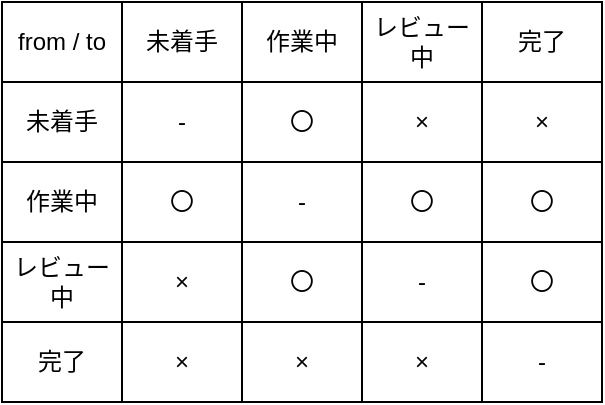 <mxfile version="21.3.8" type="github" pages="2">
  <diagram name="状態遷移図" id="ZUQEX0kWT-WYQJzkraKB">
    <mxGraphModel dx="1434" dy="788" grid="1" gridSize="10" guides="1" tooltips="1" connect="1" arrows="1" fold="1" page="1" pageScale="1" pageWidth="827" pageHeight="1169" math="0" shadow="0">
      <root>
        <mxCell id="0" />
        <mxCell id="1" parent="0" />
        <mxCell id="lKAzDZCxByfOrN-u25vt-1" value="" style="shape=table;startSize=0;container=1;collapsible=0;childLayout=tableLayout;" parent="1" vertex="1">
          <mxGeometry x="260" y="310" width="300" height="200" as="geometry" />
        </mxCell>
        <mxCell id="lKAzDZCxByfOrN-u25vt-2" value="" style="shape=tableRow;horizontal=0;startSize=0;swimlaneHead=0;swimlaneBody=0;strokeColor=inherit;top=0;left=0;bottom=0;right=0;collapsible=0;dropTarget=0;fillColor=none;points=[[0,0.5],[1,0.5]];portConstraint=eastwest;" parent="lKAzDZCxByfOrN-u25vt-1" vertex="1">
          <mxGeometry width="300" height="40" as="geometry" />
        </mxCell>
        <mxCell id="lKAzDZCxByfOrN-u25vt-3" value="from / to" style="shape=partialRectangle;html=1;whiteSpace=wrap;connectable=0;strokeColor=inherit;overflow=hidden;fillColor=none;top=0;left=0;bottom=0;right=0;pointerEvents=1;" parent="lKAzDZCxByfOrN-u25vt-2" vertex="1">
          <mxGeometry width="60" height="40" as="geometry">
            <mxRectangle width="60" height="40" as="alternateBounds" />
          </mxGeometry>
        </mxCell>
        <mxCell id="lKAzDZCxByfOrN-u25vt-4" value="未着手" style="shape=partialRectangle;html=1;whiteSpace=wrap;connectable=0;strokeColor=inherit;overflow=hidden;fillColor=none;top=0;left=0;bottom=0;right=0;pointerEvents=1;" parent="lKAzDZCxByfOrN-u25vt-2" vertex="1">
          <mxGeometry x="60" width="60" height="40" as="geometry">
            <mxRectangle width="60" height="40" as="alternateBounds" />
          </mxGeometry>
        </mxCell>
        <mxCell id="lKAzDZCxByfOrN-u25vt-5" value="作業中" style="shape=partialRectangle;html=1;whiteSpace=wrap;connectable=0;strokeColor=inherit;overflow=hidden;fillColor=none;top=0;left=0;bottom=0;right=0;pointerEvents=1;" parent="lKAzDZCxByfOrN-u25vt-2" vertex="1">
          <mxGeometry x="120" width="60" height="40" as="geometry">
            <mxRectangle width="60" height="40" as="alternateBounds" />
          </mxGeometry>
        </mxCell>
        <mxCell id="lKAzDZCxByfOrN-u25vt-6" value="レビュー中" style="shape=partialRectangle;html=1;whiteSpace=wrap;connectable=0;strokeColor=inherit;overflow=hidden;fillColor=none;top=0;left=0;bottom=0;right=0;pointerEvents=1;" parent="lKAzDZCxByfOrN-u25vt-2" vertex="1">
          <mxGeometry x="180" width="60" height="40" as="geometry">
            <mxRectangle width="60" height="40" as="alternateBounds" />
          </mxGeometry>
        </mxCell>
        <mxCell id="lKAzDZCxByfOrN-u25vt-7" value="完了" style="shape=partialRectangle;html=1;whiteSpace=wrap;connectable=0;strokeColor=inherit;overflow=hidden;fillColor=none;top=0;left=0;bottom=0;right=0;pointerEvents=1;" parent="lKAzDZCxByfOrN-u25vt-2" vertex="1">
          <mxGeometry x="240" width="60" height="40" as="geometry">
            <mxRectangle width="60" height="40" as="alternateBounds" />
          </mxGeometry>
        </mxCell>
        <mxCell id="lKAzDZCxByfOrN-u25vt-8" value="" style="shape=tableRow;horizontal=0;startSize=0;swimlaneHead=0;swimlaneBody=0;strokeColor=inherit;top=0;left=0;bottom=0;right=0;collapsible=0;dropTarget=0;fillColor=none;points=[[0,0.5],[1,0.5]];portConstraint=eastwest;" parent="lKAzDZCxByfOrN-u25vt-1" vertex="1">
          <mxGeometry y="40" width="300" height="40" as="geometry" />
        </mxCell>
        <mxCell id="lKAzDZCxByfOrN-u25vt-9" value="未着手" style="shape=partialRectangle;html=1;whiteSpace=wrap;connectable=0;strokeColor=inherit;overflow=hidden;fillColor=none;top=0;left=0;bottom=0;right=0;pointerEvents=1;" parent="lKAzDZCxByfOrN-u25vt-8" vertex="1">
          <mxGeometry width="60" height="40" as="geometry">
            <mxRectangle width="60" height="40" as="alternateBounds" />
          </mxGeometry>
        </mxCell>
        <mxCell id="lKAzDZCxByfOrN-u25vt-10" value="-" style="shape=partialRectangle;html=1;whiteSpace=wrap;connectable=0;strokeColor=inherit;overflow=hidden;fillColor=none;top=0;left=0;bottom=0;right=0;pointerEvents=1;" parent="lKAzDZCxByfOrN-u25vt-8" vertex="1">
          <mxGeometry x="60" width="60" height="40" as="geometry">
            <mxRectangle width="60" height="40" as="alternateBounds" />
          </mxGeometry>
        </mxCell>
        <mxCell id="lKAzDZCxByfOrN-u25vt-11" value="〇" style="shape=partialRectangle;html=1;whiteSpace=wrap;connectable=0;strokeColor=inherit;overflow=hidden;fillColor=none;top=0;left=0;bottom=0;right=0;pointerEvents=1;" parent="lKAzDZCxByfOrN-u25vt-8" vertex="1">
          <mxGeometry x="120" width="60" height="40" as="geometry">
            <mxRectangle width="60" height="40" as="alternateBounds" />
          </mxGeometry>
        </mxCell>
        <mxCell id="lKAzDZCxByfOrN-u25vt-12" value="×" style="shape=partialRectangle;html=1;whiteSpace=wrap;connectable=0;strokeColor=inherit;overflow=hidden;fillColor=none;top=0;left=0;bottom=0;right=0;pointerEvents=1;" parent="lKAzDZCxByfOrN-u25vt-8" vertex="1">
          <mxGeometry x="180" width="60" height="40" as="geometry">
            <mxRectangle width="60" height="40" as="alternateBounds" />
          </mxGeometry>
        </mxCell>
        <mxCell id="lKAzDZCxByfOrN-u25vt-13" value="×" style="shape=partialRectangle;html=1;whiteSpace=wrap;connectable=0;strokeColor=inherit;overflow=hidden;fillColor=none;top=0;left=0;bottom=0;right=0;pointerEvents=1;" parent="lKAzDZCxByfOrN-u25vt-8" vertex="1">
          <mxGeometry x="240" width="60" height="40" as="geometry">
            <mxRectangle width="60" height="40" as="alternateBounds" />
          </mxGeometry>
        </mxCell>
        <mxCell id="lKAzDZCxByfOrN-u25vt-14" value="" style="shape=tableRow;horizontal=0;startSize=0;swimlaneHead=0;swimlaneBody=0;strokeColor=inherit;top=0;left=0;bottom=0;right=0;collapsible=0;dropTarget=0;fillColor=none;points=[[0,0.5],[1,0.5]];portConstraint=eastwest;" parent="lKAzDZCxByfOrN-u25vt-1" vertex="1">
          <mxGeometry y="80" width="300" height="40" as="geometry" />
        </mxCell>
        <mxCell id="lKAzDZCxByfOrN-u25vt-15" value="作業中" style="shape=partialRectangle;html=1;whiteSpace=wrap;connectable=0;strokeColor=inherit;overflow=hidden;fillColor=none;top=0;left=0;bottom=0;right=0;pointerEvents=1;" parent="lKAzDZCxByfOrN-u25vt-14" vertex="1">
          <mxGeometry width="60" height="40" as="geometry">
            <mxRectangle width="60" height="40" as="alternateBounds" />
          </mxGeometry>
        </mxCell>
        <mxCell id="lKAzDZCxByfOrN-u25vt-16" value="〇" style="shape=partialRectangle;html=1;whiteSpace=wrap;connectable=0;strokeColor=inherit;overflow=hidden;fillColor=none;top=0;left=0;bottom=0;right=0;pointerEvents=1;" parent="lKAzDZCxByfOrN-u25vt-14" vertex="1">
          <mxGeometry x="60" width="60" height="40" as="geometry">
            <mxRectangle width="60" height="40" as="alternateBounds" />
          </mxGeometry>
        </mxCell>
        <mxCell id="lKAzDZCxByfOrN-u25vt-17" value="-" style="shape=partialRectangle;html=1;whiteSpace=wrap;connectable=0;strokeColor=inherit;overflow=hidden;fillColor=none;top=0;left=0;bottom=0;right=0;pointerEvents=1;" parent="lKAzDZCxByfOrN-u25vt-14" vertex="1">
          <mxGeometry x="120" width="60" height="40" as="geometry">
            <mxRectangle width="60" height="40" as="alternateBounds" />
          </mxGeometry>
        </mxCell>
        <mxCell id="lKAzDZCxByfOrN-u25vt-18" value="〇" style="shape=partialRectangle;html=1;whiteSpace=wrap;connectable=0;strokeColor=inherit;overflow=hidden;fillColor=none;top=0;left=0;bottom=0;right=0;pointerEvents=1;" parent="lKAzDZCxByfOrN-u25vt-14" vertex="1">
          <mxGeometry x="180" width="60" height="40" as="geometry">
            <mxRectangle width="60" height="40" as="alternateBounds" />
          </mxGeometry>
        </mxCell>
        <mxCell id="lKAzDZCxByfOrN-u25vt-19" value="〇" style="shape=partialRectangle;html=1;whiteSpace=wrap;connectable=0;strokeColor=inherit;overflow=hidden;fillColor=none;top=0;left=0;bottom=0;right=0;pointerEvents=1;" parent="lKAzDZCxByfOrN-u25vt-14" vertex="1">
          <mxGeometry x="240" width="60" height="40" as="geometry">
            <mxRectangle width="60" height="40" as="alternateBounds" />
          </mxGeometry>
        </mxCell>
        <mxCell id="lKAzDZCxByfOrN-u25vt-20" value="" style="shape=tableRow;horizontal=0;startSize=0;swimlaneHead=0;swimlaneBody=0;strokeColor=inherit;top=0;left=0;bottom=0;right=0;collapsible=0;dropTarget=0;fillColor=none;points=[[0,0.5],[1,0.5]];portConstraint=eastwest;" parent="lKAzDZCxByfOrN-u25vt-1" vertex="1">
          <mxGeometry y="120" width="300" height="40" as="geometry" />
        </mxCell>
        <mxCell id="lKAzDZCxByfOrN-u25vt-21" value="レビュー中" style="shape=partialRectangle;html=1;whiteSpace=wrap;connectable=0;strokeColor=inherit;overflow=hidden;fillColor=none;top=0;left=0;bottom=0;right=0;pointerEvents=1;" parent="lKAzDZCxByfOrN-u25vt-20" vertex="1">
          <mxGeometry width="60" height="40" as="geometry">
            <mxRectangle width="60" height="40" as="alternateBounds" />
          </mxGeometry>
        </mxCell>
        <mxCell id="lKAzDZCxByfOrN-u25vt-22" value="×" style="shape=partialRectangle;html=1;whiteSpace=wrap;connectable=0;strokeColor=inherit;overflow=hidden;fillColor=none;top=0;left=0;bottom=0;right=0;pointerEvents=1;" parent="lKAzDZCxByfOrN-u25vt-20" vertex="1">
          <mxGeometry x="60" width="60" height="40" as="geometry">
            <mxRectangle width="60" height="40" as="alternateBounds" />
          </mxGeometry>
        </mxCell>
        <mxCell id="lKAzDZCxByfOrN-u25vt-23" value="〇" style="shape=partialRectangle;html=1;whiteSpace=wrap;connectable=0;strokeColor=inherit;overflow=hidden;fillColor=none;top=0;left=0;bottom=0;right=0;pointerEvents=1;" parent="lKAzDZCxByfOrN-u25vt-20" vertex="1">
          <mxGeometry x="120" width="60" height="40" as="geometry">
            <mxRectangle width="60" height="40" as="alternateBounds" />
          </mxGeometry>
        </mxCell>
        <mxCell id="lKAzDZCxByfOrN-u25vt-24" value="-" style="shape=partialRectangle;html=1;whiteSpace=wrap;connectable=0;strokeColor=inherit;overflow=hidden;fillColor=none;top=0;left=0;bottom=0;right=0;pointerEvents=1;" parent="lKAzDZCxByfOrN-u25vt-20" vertex="1">
          <mxGeometry x="180" width="60" height="40" as="geometry">
            <mxRectangle width="60" height="40" as="alternateBounds" />
          </mxGeometry>
        </mxCell>
        <mxCell id="lKAzDZCxByfOrN-u25vt-25" value="〇" style="shape=partialRectangle;html=1;whiteSpace=wrap;connectable=0;strokeColor=inherit;overflow=hidden;fillColor=none;top=0;left=0;bottom=0;right=0;pointerEvents=1;" parent="lKAzDZCxByfOrN-u25vt-20" vertex="1">
          <mxGeometry x="240" width="60" height="40" as="geometry">
            <mxRectangle width="60" height="40" as="alternateBounds" />
          </mxGeometry>
        </mxCell>
        <mxCell id="lKAzDZCxByfOrN-u25vt-26" value="" style="shape=tableRow;horizontal=0;startSize=0;swimlaneHead=0;swimlaneBody=0;strokeColor=inherit;top=0;left=0;bottom=0;right=0;collapsible=0;dropTarget=0;fillColor=none;points=[[0,0.5],[1,0.5]];portConstraint=eastwest;" parent="lKAzDZCxByfOrN-u25vt-1" vertex="1">
          <mxGeometry y="160" width="300" height="40" as="geometry" />
        </mxCell>
        <mxCell id="lKAzDZCxByfOrN-u25vt-27" value="完了" style="shape=partialRectangle;html=1;whiteSpace=wrap;connectable=0;strokeColor=inherit;overflow=hidden;fillColor=none;top=0;left=0;bottom=0;right=0;pointerEvents=1;" parent="lKAzDZCxByfOrN-u25vt-26" vertex="1">
          <mxGeometry width="60" height="40" as="geometry">
            <mxRectangle width="60" height="40" as="alternateBounds" />
          </mxGeometry>
        </mxCell>
        <mxCell id="lKAzDZCxByfOrN-u25vt-28" value="×" style="shape=partialRectangle;html=1;whiteSpace=wrap;connectable=0;strokeColor=inherit;overflow=hidden;fillColor=none;top=0;left=0;bottom=0;right=0;pointerEvents=1;" parent="lKAzDZCxByfOrN-u25vt-26" vertex="1">
          <mxGeometry x="60" width="60" height="40" as="geometry">
            <mxRectangle width="60" height="40" as="alternateBounds" />
          </mxGeometry>
        </mxCell>
        <mxCell id="lKAzDZCxByfOrN-u25vt-29" value="×" style="shape=partialRectangle;html=1;whiteSpace=wrap;connectable=0;strokeColor=inherit;overflow=hidden;fillColor=none;top=0;left=0;bottom=0;right=0;pointerEvents=1;" parent="lKAzDZCxByfOrN-u25vt-26" vertex="1">
          <mxGeometry x="120" width="60" height="40" as="geometry">
            <mxRectangle width="60" height="40" as="alternateBounds" />
          </mxGeometry>
        </mxCell>
        <mxCell id="lKAzDZCxByfOrN-u25vt-30" value="×" style="shape=partialRectangle;html=1;whiteSpace=wrap;connectable=0;strokeColor=inherit;overflow=hidden;fillColor=none;top=0;left=0;bottom=0;right=0;pointerEvents=1;" parent="lKAzDZCxByfOrN-u25vt-26" vertex="1">
          <mxGeometry x="180" width="60" height="40" as="geometry">
            <mxRectangle width="60" height="40" as="alternateBounds" />
          </mxGeometry>
        </mxCell>
        <mxCell id="lKAzDZCxByfOrN-u25vt-31" value="-" style="shape=partialRectangle;html=1;whiteSpace=wrap;connectable=0;strokeColor=inherit;overflow=hidden;fillColor=none;top=0;left=0;bottom=0;right=0;pointerEvents=1;" parent="lKAzDZCxByfOrN-u25vt-26" vertex="1">
          <mxGeometry x="240" width="60" height="40" as="geometry">
            <mxRectangle width="60" height="40" as="alternateBounds" />
          </mxGeometry>
        </mxCell>
      </root>
    </mxGraphModel>
  </diagram>
  <diagram id="1sNySAG6Ov_SNn1Su_-6" name="アクティビティ図">
    <mxGraphModel dx="1434" dy="788" grid="1" gridSize="10" guides="1" tooltips="1" connect="1" arrows="1" fold="1" page="1" pageScale="1" pageWidth="827" pageHeight="1169" math="0" shadow="0">
      <root>
        <mxCell id="0" />
        <mxCell id="1" parent="0" />
        <mxCell id="l-wsGwp3f41n8e-7Gfb_-7" value="" style="rounded=0;whiteSpace=wrap;html=1;fillColor=#fff2cc;strokeColor=#d6b656;" vertex="1" parent="1">
          <mxGeometry x="20" y="50" width="170" height="60" as="geometry" />
        </mxCell>
        <mxCell id="l-wsGwp3f41n8e-7Gfb_-8" value="" style="rounded=0;whiteSpace=wrap;html=1;fillColor=#fff2cc;strokeColor=#d6b656;" vertex="1" parent="1">
          <mxGeometry x="190" y="50" width="170" height="60" as="geometry" />
        </mxCell>
        <mxCell id="l-wsGwp3f41n8e-7Gfb_-9" value="" style="rounded=0;whiteSpace=wrap;html=1;fillColor=#fff2cc;strokeColor=#d6b656;" vertex="1" parent="1">
          <mxGeometry x="360" y="50" width="170" height="60" as="geometry" />
        </mxCell>
        <mxCell id="l-wsGwp3f41n8e-7Gfb_-10" value="" style="rounded=0;whiteSpace=wrap;html=1;fillColor=#fff2cc;strokeColor=#d6b656;" vertex="1" parent="1">
          <mxGeometry x="530" y="50" width="170" height="60" as="geometry" />
        </mxCell>
        <mxCell id="l-wsGwp3f41n8e-7Gfb_-1" value="■①プロジェクトを登録、②マイルストーンを登録、③タスクを登録、④タスクを確認" style="text;html=1;strokeColor=none;fillColor=none;align=left;verticalAlign=middle;whiteSpace=wrap;rounded=0;fontSize=16;" vertex="1" parent="1">
          <mxGeometry x="20" y="10" width="630" height="30" as="geometry" />
        </mxCell>
        <mxCell id="l-wsGwp3f41n8e-7Gfb_-2" value="PG" style="text;html=1;strokeColor=none;fillColor=none;align=center;verticalAlign=middle;whiteSpace=wrap;rounded=0;fontSize=17;" vertex="1" parent="1">
          <mxGeometry x="75" y="65" width="60" height="30" as="geometry" />
        </mxCell>
        <mxCell id="l-wsGwp3f41n8e-7Gfb_-3" value="SE" style="text;html=1;strokeColor=none;fillColor=none;align=center;verticalAlign=middle;whiteSpace=wrap;rounded=0;fontSize=17;" vertex="1" parent="1">
          <mxGeometry x="245" y="65" width="60" height="30" as="geometry" />
        </mxCell>
        <mxCell id="l-wsGwp3f41n8e-7Gfb_-4" value="タスク管理&lt;br style=&quot;font-size: 17px;&quot;&gt;システム" style="text;html=1;strokeColor=none;fillColor=none;align=center;verticalAlign=middle;whiteSpace=wrap;rounded=0;fontSize=17;" vertex="1" parent="1">
          <mxGeometry x="365" y="65" width="160" height="30" as="geometry" />
        </mxCell>
        <mxCell id="l-wsGwp3f41n8e-7Gfb_-5" value="ドキュメント管理（Googleドライブ）" style="text;html=1;strokeColor=none;fillColor=none;align=center;verticalAlign=middle;whiteSpace=wrap;rounded=0;fontSize=17;" vertex="1" parent="1">
          <mxGeometry x="535" y="55" width="160" height="50" as="geometry" />
        </mxCell>
        <mxCell id="l-wsGwp3f41n8e-7Gfb_-11" value="" style="rounded=0;whiteSpace=wrap;html=1;fillColor=#FFFFFF;strokeColor=#d6b656;" vertex="1" parent="1">
          <mxGeometry x="20" y="110" width="170" height="730" as="geometry" />
        </mxCell>
        <mxCell id="l-wsGwp3f41n8e-7Gfb_-12" value="" style="rounded=0;whiteSpace=wrap;html=1;fillColor=#FFFFFF;strokeColor=#d6b656;" vertex="1" parent="1">
          <mxGeometry x="190" y="110" width="170" height="730" as="geometry" />
        </mxCell>
        <mxCell id="l-wsGwp3f41n8e-7Gfb_-13" value="" style="rounded=0;whiteSpace=wrap;html=1;fillColor=#FFFFFF;strokeColor=#d6b656;" vertex="1" parent="1">
          <mxGeometry x="360" y="110" width="170" height="730" as="geometry" />
        </mxCell>
        <mxCell id="l-wsGwp3f41n8e-7Gfb_-14" value="" style="rounded=0;whiteSpace=wrap;html=1;fillColor=#FFFFFF;strokeColor=#d6b656;" vertex="1" parent="1">
          <mxGeometry x="530" y="110" width="170" height="730" as="geometry" />
        </mxCell>
        <mxCell id="l-wsGwp3f41n8e-7Gfb_-15" value="" style="ellipse;fillColor=strokeColor;html=1;" vertex="1" parent="1">
          <mxGeometry x="260" y="120" width="30" height="30" as="geometry" />
        </mxCell>
        <mxCell id="l-wsGwp3f41n8e-7Gfb_-16" value="プロジェクト情報&lt;br&gt;を入力" style="rounded=1;whiteSpace=wrap;html=1;fillColor=#dae8fc;strokeColor=#6c8ebf;" vertex="1" parent="1">
          <mxGeometry x="215" y="170" width="120" height="60" as="geometry" />
        </mxCell>
        <mxCell id="l-wsGwp3f41n8e-7Gfb_-17" value="プロジェクトを登録" style="rounded=1;whiteSpace=wrap;html=1;fillColor=#dae8fc;strokeColor=#6c8ebf;" vertex="1" parent="1">
          <mxGeometry x="385" y="170" width="120" height="60" as="geometry" />
        </mxCell>
        <mxCell id="l-wsGwp3f41n8e-7Gfb_-18" value="" style="endArrow=classic;html=1;rounded=0;exitX=0.5;exitY=1;exitDx=0;exitDy=0;entryX=0.5;entryY=0;entryDx=0;entryDy=0;" edge="1" parent="1" source="l-wsGwp3f41n8e-7Gfb_-15" target="l-wsGwp3f41n8e-7Gfb_-16">
          <mxGeometry width="50" height="50" relative="1" as="geometry">
            <mxPoint x="390" y="390" as="sourcePoint" />
            <mxPoint x="440" y="340" as="targetPoint" />
          </mxGeometry>
        </mxCell>
        <mxCell id="l-wsGwp3f41n8e-7Gfb_-19" value="" style="endArrow=classic;html=1;rounded=0;entryX=0;entryY=0.5;entryDx=0;entryDy=0;exitX=1;exitY=0.5;exitDx=0;exitDy=0;" edge="1" parent="1" source="l-wsGwp3f41n8e-7Gfb_-16" target="l-wsGwp3f41n8e-7Gfb_-17">
          <mxGeometry width="50" height="50" relative="1" as="geometry">
            <mxPoint x="330" y="280" as="sourcePoint" />
            <mxPoint x="380" y="230" as="targetPoint" />
          </mxGeometry>
        </mxCell>
        <mxCell id="l-wsGwp3f41n8e-7Gfb_-20" value="マイルストーン&lt;br&gt;を入力&lt;br&gt;⇒一括入力" style="rounded=1;whiteSpace=wrap;html=1;fillColor=#dae8fc;strokeColor=#6c8ebf;" vertex="1" parent="1">
          <mxGeometry x="215" y="260" width="120" height="60" as="geometry" />
        </mxCell>
        <mxCell id="l-wsGwp3f41n8e-7Gfb_-21" value="マイルストーンを&lt;br&gt;一括登録" style="rounded=1;whiteSpace=wrap;html=1;fillColor=#dae8fc;strokeColor=#6c8ebf;" vertex="1" parent="1">
          <mxGeometry x="385" y="260" width="120" height="60" as="geometry" />
        </mxCell>
        <mxCell id="l-wsGwp3f41n8e-7Gfb_-22" value="" style="endArrow=classic;html=1;rounded=0;entryX=0;entryY=0.5;entryDx=0;entryDy=0;exitX=1;exitY=0.5;exitDx=0;exitDy=0;" edge="1" parent="1" source="l-wsGwp3f41n8e-7Gfb_-20" target="l-wsGwp3f41n8e-7Gfb_-21">
          <mxGeometry width="50" height="50" relative="1" as="geometry">
            <mxPoint x="345" y="220" as="sourcePoint" />
            <mxPoint x="395" y="220" as="targetPoint" />
          </mxGeometry>
        </mxCell>
        <mxCell id="l-wsGwp3f41n8e-7Gfb_-24" value="" style="edgeStyle=elbowEdgeStyle;elbow=vertical;endArrow=classic;html=1;curved=0;rounded=0;endSize=8;startSize=8;exitX=0.5;exitY=1;exitDx=0;exitDy=0;entryX=0.5;entryY=0;entryDx=0;entryDy=0;" edge="1" parent="1" source="l-wsGwp3f41n8e-7Gfb_-17" target="l-wsGwp3f41n8e-7Gfb_-20">
          <mxGeometry width="50" height="50" relative="1" as="geometry">
            <mxPoint x="160" y="270" as="sourcePoint" />
            <mxPoint x="210" y="220" as="targetPoint" />
            <Array as="points">
              <mxPoint x="350" y="240" />
              <mxPoint x="370" y="230" />
            </Array>
          </mxGeometry>
        </mxCell>
        <mxCell id="l-wsGwp3f41n8e-7Gfb_-25" value="タスク情報を入力（閲覧URLも入力）" style="rounded=1;whiteSpace=wrap;html=1;fillColor=#dae8fc;strokeColor=#6c8ebf;" vertex="1" parent="1">
          <mxGeometry x="215" y="440" width="120" height="60" as="geometry" />
        </mxCell>
        <mxCell id="l-wsGwp3f41n8e-7Gfb_-26" value="設計書をドライブにアップロード" style="rounded=1;whiteSpace=wrap;html=1;fillColor=#dae8fc;strokeColor=#6c8ebf;" vertex="1" parent="1">
          <mxGeometry x="215" y="350" width="120" height="60" as="geometry" />
        </mxCell>
        <mxCell id="l-wsGwp3f41n8e-7Gfb_-27" value="設計ドキュメントを保存して、閲覧URL発行" style="rounded=1;whiteSpace=wrap;html=1;fillColor=#dae8fc;strokeColor=#6c8ebf;" vertex="1" parent="1">
          <mxGeometry x="555" y="350" width="120" height="60" as="geometry" />
        </mxCell>
        <mxCell id="l-wsGwp3f41n8e-7Gfb_-28" value="" style="endArrow=classic;html=1;rounded=0;entryX=0.5;entryY=0;entryDx=0;entryDy=0;" edge="1" parent="1" target="l-wsGwp3f41n8e-7Gfb_-26">
          <mxGeometry width="50" height="50" relative="1" as="geometry">
            <mxPoint x="275" y="320" as="sourcePoint" />
            <mxPoint x="274.83" y="340" as="targetPoint" />
          </mxGeometry>
        </mxCell>
        <mxCell id="l-wsGwp3f41n8e-7Gfb_-29" value="" style="endArrow=classic;html=1;rounded=0;entryX=0;entryY=0.5;entryDx=0;entryDy=0;exitX=1;exitY=0.5;exitDx=0;exitDy=0;" edge="1" parent="1" source="l-wsGwp3f41n8e-7Gfb_-26" target="l-wsGwp3f41n8e-7Gfb_-27">
          <mxGeometry width="50" height="50" relative="1" as="geometry">
            <mxPoint x="285" y="330" as="sourcePoint" />
            <mxPoint x="285" y="360" as="targetPoint" />
          </mxGeometry>
        </mxCell>
        <mxCell id="l-wsGwp3f41n8e-7Gfb_-30" value="" style="edgeStyle=elbowEdgeStyle;elbow=vertical;endArrow=classic;html=1;curved=0;rounded=0;endSize=8;startSize=8;exitX=0.5;exitY=1;exitDx=0;exitDy=0;" edge="1" parent="1" source="l-wsGwp3f41n8e-7Gfb_-27" target="l-wsGwp3f41n8e-7Gfb_-25">
          <mxGeometry width="50" height="50" relative="1" as="geometry">
            <mxPoint x="520" y="420" as="sourcePoint" />
            <mxPoint x="350" y="450" as="targetPoint" />
            <Array as="points">
              <mxPoint x="445" y="420" />
            </Array>
          </mxGeometry>
        </mxCell>
        <mxCell id="l-wsGwp3f41n8e-7Gfb_-31" value="タスクを登録" style="rounded=1;whiteSpace=wrap;html=1;fillColor=#dae8fc;strokeColor=#6c8ebf;" vertex="1" parent="1">
          <mxGeometry x="385" y="530" width="120" height="60" as="geometry" />
        </mxCell>
        <mxCell id="l-wsGwp3f41n8e-7Gfb_-32" value="マイルストーンとタスクを紐づける" style="rounded=1;whiteSpace=wrap;html=1;fillColor=#dae8fc;strokeColor=#6c8ebf;" vertex="1" parent="1">
          <mxGeometry x="215" y="530" width="120" height="60" as="geometry" />
        </mxCell>
        <mxCell id="l-wsGwp3f41n8e-7Gfb_-33" value="" style="endArrow=classic;html=1;rounded=0;entryX=0.5;entryY=0;entryDx=0;entryDy=0;" edge="1" parent="1" source="l-wsGwp3f41n8e-7Gfb_-25">
          <mxGeometry width="50" height="50" relative="1" as="geometry">
            <mxPoint x="274.76" y="500" as="sourcePoint" />
            <mxPoint x="274.76" y="530" as="targetPoint" />
            <Array as="points">
              <mxPoint x="275" y="530" />
            </Array>
          </mxGeometry>
        </mxCell>
        <mxCell id="l-wsGwp3f41n8e-7Gfb_-34" value="" style="endArrow=classic;html=1;rounded=0;exitX=1;exitY=0.5;exitDx=0;exitDy=0;" edge="1" parent="1" source="l-wsGwp3f41n8e-7Gfb_-32" target="l-wsGwp3f41n8e-7Gfb_-31">
          <mxGeometry width="50" height="50" relative="1" as="geometry">
            <mxPoint x="335" y="559.71" as="sourcePoint" />
            <mxPoint x="385" y="559.71" as="targetPoint" />
          </mxGeometry>
        </mxCell>
        <mxCell id="l-wsGwp3f41n8e-7Gfb_-35" value="タスク割り当ての通知を受け取る" style="rounded=1;whiteSpace=wrap;html=1;fillColor=#dae8fc;strokeColor=#6c8ebf;" vertex="1" parent="1">
          <mxGeometry x="45" y="620" width="120" height="60" as="geometry" />
        </mxCell>
        <mxCell id="l-wsGwp3f41n8e-7Gfb_-36" value="PGにSlack通知する" style="rounded=1;whiteSpace=wrap;html=1;fillColor=#dae8fc;strokeColor=#6c8ebf;" vertex="1" parent="1">
          <mxGeometry x="385" y="620" width="120" height="60" as="geometry" />
        </mxCell>
        <mxCell id="l-wsGwp3f41n8e-7Gfb_-37" value="タスク詳細のリンクをクリック" style="rounded=1;whiteSpace=wrap;html=1;fillColor=#dae8fc;strokeColor=#6c8ebf;" vertex="1" parent="1">
          <mxGeometry x="45" y="700" width="120" height="60" as="geometry" />
        </mxCell>
        <mxCell id="l-wsGwp3f41n8e-7Gfb_-38" value="タスクを表示" style="rounded=1;whiteSpace=wrap;html=1;fillColor=#dae8fc;strokeColor=#6c8ebf;" vertex="1" parent="1">
          <mxGeometry x="385" y="700" width="120" height="60" as="geometry" />
        </mxCell>
        <mxCell id="l-wsGwp3f41n8e-7Gfb_-39" value="" style="endArrow=classic;html=1;rounded=0;exitX=0.5;exitY=1;exitDx=0;exitDy=0;" edge="1" parent="1" source="l-wsGwp3f41n8e-7Gfb_-31" target="l-wsGwp3f41n8e-7Gfb_-36">
          <mxGeometry width="50" height="50" relative="1" as="geometry">
            <mxPoint x="444.8" y="590" as="sourcePoint" />
            <mxPoint x="444.8" y="610" as="targetPoint" />
          </mxGeometry>
        </mxCell>
        <mxCell id="l-wsGwp3f41n8e-7Gfb_-40" value="" style="endArrow=classic;html=1;rounded=0;exitX=0.5;exitY=1;exitDx=0;exitDy=0;entryX=0.5;entryY=0;entryDx=0;entryDy=0;" edge="1" parent="1" source="l-wsGwp3f41n8e-7Gfb_-35" target="l-wsGwp3f41n8e-7Gfb_-37">
          <mxGeometry width="50" height="50" relative="1" as="geometry">
            <mxPoint x="100" y="680" as="sourcePoint" />
            <mxPoint x="100" y="710" as="targetPoint" />
          </mxGeometry>
        </mxCell>
        <mxCell id="l-wsGwp3f41n8e-7Gfb_-41" value="" style="endArrow=classic;html=1;rounded=0;entryX=0;entryY=0.5;entryDx=0;entryDy=0;" edge="1" parent="1" source="l-wsGwp3f41n8e-7Gfb_-37" target="l-wsGwp3f41n8e-7Gfb_-38">
          <mxGeometry width="50" height="50" relative="1" as="geometry">
            <mxPoint x="190" y="729.76" as="sourcePoint" />
            <mxPoint x="240" y="729.76" as="targetPoint" />
          </mxGeometry>
        </mxCell>
        <mxCell id="l-wsGwp3f41n8e-7Gfb_-43" value="" style="endArrow=classic;html=1;rounded=0;entryX=1;entryY=0.5;entryDx=0;entryDy=0;exitX=0;exitY=0.5;exitDx=0;exitDy=0;" edge="1" parent="1" source="l-wsGwp3f41n8e-7Gfb_-36" target="l-wsGwp3f41n8e-7Gfb_-35">
          <mxGeometry width="50" height="50" relative="1" as="geometry">
            <mxPoint x="175" y="740" as="sourcePoint" />
            <mxPoint x="395" y="740" as="targetPoint" />
          </mxGeometry>
        </mxCell>
        <mxCell id="l-wsGwp3f41n8e-7Gfb_-44" value="" style="ellipse;html=1;shape=endState;fillColor=strokeColor;" vertex="1" parent="1">
          <mxGeometry x="430" y="790" width="30" height="30" as="geometry" />
        </mxCell>
        <mxCell id="l-wsGwp3f41n8e-7Gfb_-45" value="" style="endArrow=classic;html=1;rounded=0;entryX=0.5;entryY=0;entryDx=0;entryDy=0;" edge="1" parent="1" target="l-wsGwp3f41n8e-7Gfb_-44">
          <mxGeometry width="50" height="50" relative="1" as="geometry">
            <mxPoint x="445" y="760" as="sourcePoint" />
            <mxPoint x="430" y="870" as="targetPoint" />
          </mxGeometry>
        </mxCell>
        <mxCell id="l-wsGwp3f41n8e-7Gfb_-46" value="" style="rounded=0;whiteSpace=wrap;html=1;fillColor=#fff2cc;strokeColor=#d6b656;" vertex="1" parent="1">
          <mxGeometry x="850" y="50" width="170" height="60" as="geometry" />
        </mxCell>
        <mxCell id="l-wsGwp3f41n8e-7Gfb_-47" value="" style="rounded=0;whiteSpace=wrap;html=1;fillColor=#fff2cc;strokeColor=#d6b656;" vertex="1" parent="1">
          <mxGeometry x="1020" y="50" width="170" height="60" as="geometry" />
        </mxCell>
        <mxCell id="l-wsGwp3f41n8e-7Gfb_-48" value="" style="rounded=0;whiteSpace=wrap;html=1;fillColor=#fff2cc;strokeColor=#d6b656;" vertex="1" parent="1">
          <mxGeometry x="1190" y="50" width="170" height="60" as="geometry" />
        </mxCell>
        <mxCell id="l-wsGwp3f41n8e-7Gfb_-49" value="" style="rounded=0;whiteSpace=wrap;html=1;fillColor=#fff2cc;strokeColor=#d6b656;" vertex="1" parent="1">
          <mxGeometry x="1360" y="50" width="170" height="60" as="geometry" />
        </mxCell>
        <mxCell id="l-wsGwp3f41n8e-7Gfb_-50" value="■⑤ステータス変更、⑥進捗管理" style="text;html=1;strokeColor=none;fillColor=none;align=left;verticalAlign=middle;whiteSpace=wrap;rounded=0;fontSize=16;" vertex="1" parent="1">
          <mxGeometry x="850" y="10" width="630" height="30" as="geometry" />
        </mxCell>
        <mxCell id="l-wsGwp3f41n8e-7Gfb_-51" value="PG" style="text;html=1;strokeColor=none;fillColor=none;align=center;verticalAlign=middle;whiteSpace=wrap;rounded=0;fontSize=17;" vertex="1" parent="1">
          <mxGeometry x="905" y="65" width="60" height="30" as="geometry" />
        </mxCell>
        <mxCell id="l-wsGwp3f41n8e-7Gfb_-52" value="SE" style="text;html=1;strokeColor=none;fillColor=none;align=center;verticalAlign=middle;whiteSpace=wrap;rounded=0;fontSize=17;" vertex="1" parent="1">
          <mxGeometry x="1075" y="65" width="60" height="30" as="geometry" />
        </mxCell>
        <mxCell id="l-wsGwp3f41n8e-7Gfb_-53" value="タスク管理&lt;br style=&quot;font-size: 17px;&quot;&gt;システム" style="text;html=1;strokeColor=none;fillColor=none;align=center;verticalAlign=middle;whiteSpace=wrap;rounded=0;fontSize=17;" vertex="1" parent="1">
          <mxGeometry x="1195" y="65" width="160" height="30" as="geometry" />
        </mxCell>
        <mxCell id="l-wsGwp3f41n8e-7Gfb_-54" value="GitHub" style="text;html=1;strokeColor=none;fillColor=none;align=center;verticalAlign=middle;whiteSpace=wrap;rounded=0;fontSize=17;" vertex="1" parent="1">
          <mxGeometry x="1365" y="55" width="160" height="50" as="geometry" />
        </mxCell>
        <mxCell id="l-wsGwp3f41n8e-7Gfb_-55" value="" style="rounded=0;whiteSpace=wrap;html=1;fillColor=#FFFFFF;strokeColor=#d6b656;" vertex="1" parent="1">
          <mxGeometry x="850" y="110" width="170" height="1050" as="geometry" />
        </mxCell>
        <mxCell id="l-wsGwp3f41n8e-7Gfb_-56" value="" style="rounded=0;whiteSpace=wrap;html=1;fillColor=#FFFFFF;strokeColor=#d6b656;" vertex="1" parent="1">
          <mxGeometry x="1020" y="110" width="170" height="1050" as="geometry" />
        </mxCell>
        <mxCell id="l-wsGwp3f41n8e-7Gfb_-57" value="" style="rounded=0;whiteSpace=wrap;html=1;fillColor=#FFFFFF;strokeColor=#d6b656;" vertex="1" parent="1">
          <mxGeometry x="1190" y="110" width="170" height="1050" as="geometry" />
        </mxCell>
        <mxCell id="l-wsGwp3f41n8e-7Gfb_-58" value="" style="rounded=0;whiteSpace=wrap;html=1;fillColor=#FFFFFF;strokeColor=#d6b656;" vertex="1" parent="1">
          <mxGeometry x="1360" y="110" width="170" height="1050" as="geometry" />
        </mxCell>
        <mxCell id="l-wsGwp3f41n8e-7Gfb_-59" value="" style="ellipse;fillColor=strokeColor;html=1;" vertex="1" parent="1">
          <mxGeometry x="915" y="120" width="30" height="30" as="geometry" />
        </mxCell>
        <mxCell id="l-wsGwp3f41n8e-7Gfb_-60" value="作業を開始" style="rounded=1;whiteSpace=wrap;html=1;fillColor=#dae8fc;strokeColor=#6c8ebf;" vertex="1" parent="1">
          <mxGeometry x="870" y="170" width="120" height="60" as="geometry" />
        </mxCell>
        <mxCell id="l-wsGwp3f41n8e-7Gfb_-61" value="ステータス変更&lt;br&gt;未着手⇒作業中" style="rounded=1;whiteSpace=wrap;html=1;fillColor=#dae8fc;strokeColor=#6c8ebf;" vertex="1" parent="1">
          <mxGeometry x="1215" y="170" width="120" height="60" as="geometry" />
        </mxCell>
        <mxCell id="l-wsGwp3f41n8e-7Gfb_-62" value="" style="endArrow=classic;html=1;rounded=0;exitX=0.5;exitY=1;exitDx=0;exitDy=0;entryX=0.5;entryY=0;entryDx=0;entryDy=0;" edge="1" parent="1" source="l-wsGwp3f41n8e-7Gfb_-59" target="l-wsGwp3f41n8e-7Gfb_-60">
          <mxGeometry width="50" height="50" relative="1" as="geometry">
            <mxPoint x="1220" y="390" as="sourcePoint" />
            <mxPoint x="1270" y="340" as="targetPoint" />
          </mxGeometry>
        </mxCell>
        <mxCell id="l-wsGwp3f41n8e-7Gfb_-63" value="" style="endArrow=classic;html=1;rounded=0;entryX=0;entryY=0.5;entryDx=0;entryDy=0;exitX=1;exitY=0.5;exitDx=0;exitDy=0;" edge="1" parent="1" source="l-wsGwp3f41n8e-7Gfb_-60" target="l-wsGwp3f41n8e-7Gfb_-61">
          <mxGeometry width="50" height="50" relative="1" as="geometry">
            <mxPoint x="1160" y="280" as="sourcePoint" />
            <mxPoint x="1210" y="230" as="targetPoint" />
          </mxGeometry>
        </mxCell>
        <mxCell id="l-wsGwp3f41n8e-7Gfb_-65" value="ステータス変更&lt;br&gt;作業中⇒レビュー依頼中" style="rounded=1;whiteSpace=wrap;html=1;fillColor=#dae8fc;strokeColor=#6c8ebf;" vertex="1" parent="1">
          <mxGeometry x="1215" y="480" width="120" height="60" as="geometry" />
        </mxCell>
        <mxCell id="l-wsGwp3f41n8e-7Gfb_-66" value="" style="endArrow=classic;html=1;rounded=0;entryX=0;entryY=0.5;entryDx=0;entryDy=0;exitX=1;exitY=0.5;exitDx=0;exitDy=0;" edge="1" parent="1" source="l-wsGwp3f41n8e-7Gfb_-89" target="l-wsGwp3f41n8e-7Gfb_-90">
          <mxGeometry width="50" height="50" relative="1" as="geometry">
            <mxPoint x="1165" y="290" as="sourcePoint" />
            <mxPoint x="1225" y="220" as="targetPoint" />
          </mxGeometry>
        </mxCell>
        <mxCell id="l-wsGwp3f41n8e-7Gfb_-67" value="" style="edgeStyle=elbowEdgeStyle;elbow=vertical;endArrow=classic;html=1;curved=0;rounded=0;endSize=8;startSize=8;exitX=0.5;exitY=1;exitDx=0;exitDy=0;" edge="1" parent="1" source="l-wsGwp3f41n8e-7Gfb_-61" target="l-wsGwp3f41n8e-7Gfb_-88">
          <mxGeometry width="50" height="50" relative="1" as="geometry">
            <mxPoint x="990" y="270" as="sourcePoint" />
            <mxPoint x="1105" y="260" as="targetPoint" />
            <Array as="points">
              <mxPoint x="1100" y="240" />
              <mxPoint x="1200" y="230" />
            </Array>
          </mxGeometry>
        </mxCell>
        <mxCell id="l-wsGwp3f41n8e-7Gfb_-74" value="ステータス変更&lt;br&gt;レビュー中⇒完了" style="rounded=1;whiteSpace=wrap;html=1;fillColor=#dae8fc;strokeColor=#6c8ebf;" vertex="1" parent="1">
          <mxGeometry x="1215" y="860" width="120" height="60" as="geometry" />
        </mxCell>
        <mxCell id="l-wsGwp3f41n8e-7Gfb_-78" value="SEにレビューを依頼&lt;br&gt;ステータス変更" style="rounded=1;whiteSpace=wrap;html=1;fillColor=#dae8fc;strokeColor=#6c8ebf;" vertex="1" parent="1">
          <mxGeometry x="870" y="480" width="120" height="60" as="geometry" />
        </mxCell>
        <mxCell id="l-wsGwp3f41n8e-7Gfb_-85" value="" style="endArrow=classic;html=1;rounded=0;exitX=1;exitY=0.5;exitDx=0;exitDy=0;entryX=0;entryY=0.5;entryDx=0;entryDy=0;" edge="1" parent="1" source="l-wsGwp3f41n8e-7Gfb_-78" target="l-wsGwp3f41n8e-7Gfb_-65">
          <mxGeometry width="50" height="50" relative="1" as="geometry">
            <mxPoint x="1215" y="650" as="sourcePoint" />
            <mxPoint x="1225" y="740" as="targetPoint" />
          </mxGeometry>
        </mxCell>
        <mxCell id="l-wsGwp3f41n8e-7Gfb_-86" value="" style="ellipse;html=1;shape=endState;fillColor=strokeColor;" vertex="1" parent="1">
          <mxGeometry x="1260" y="1070" width="30" height="30" as="geometry" />
        </mxCell>
        <mxCell id="l-wsGwp3f41n8e-7Gfb_-88" value="コーディング" style="rounded=1;whiteSpace=wrap;html=1;fillColor=#dae8fc;strokeColor=#6c8ebf;" vertex="1" parent="1">
          <mxGeometry x="870" y="260" width="120" height="60" as="geometry" />
        </mxCell>
        <mxCell id="l-wsGwp3f41n8e-7Gfb_-89" value="GitHubにプッシュ&lt;br&gt;（プルリク作成）" style="rounded=1;whiteSpace=wrap;html=1;fillColor=#dae8fc;strokeColor=#6c8ebf;" vertex="1" parent="1">
          <mxGeometry x="870" y="350" width="120" height="60" as="geometry" />
        </mxCell>
        <mxCell id="l-wsGwp3f41n8e-7Gfb_-90" value="自動テスト" style="rhombus;fillColor=#dae8fc;strokeColor=#6c8ebf;" vertex="1" parent="1">
          <mxGeometry x="1410" y="330" width="100" height="100" as="geometry" />
        </mxCell>
        <mxCell id="l-wsGwp3f41n8e-7Gfb_-91" value="" style="endArrow=classic;html=1;rounded=0;exitX=0.5;exitY=1;exitDx=0;exitDy=0;entryX=0.5;entryY=0;entryDx=0;entryDy=0;" edge="1" parent="1" source="l-wsGwp3f41n8e-7Gfb_-88" target="l-wsGwp3f41n8e-7Gfb_-89">
          <mxGeometry width="50" height="50" relative="1" as="geometry">
            <mxPoint x="929.86" y="330" as="sourcePoint" />
            <mxPoint x="929.86" y="350" as="targetPoint" />
          </mxGeometry>
        </mxCell>
        <mxCell id="l-wsGwp3f41n8e-7Gfb_-92" value="" style="edgeStyle=elbowEdgeStyle;elbow=vertical;endArrow=classic;html=1;curved=0;rounded=0;endSize=8;startSize=8;exitX=0.5;exitY=0;exitDx=0;exitDy=0;entryX=1;entryY=0.5;entryDx=0;entryDy=0;" edge="1" parent="1" source="l-wsGwp3f41n8e-7Gfb_-90" target="l-wsGwp3f41n8e-7Gfb_-88">
          <mxGeometry width="50" height="50" relative="1" as="geometry">
            <mxPoint x="1285" y="240" as="sourcePoint" />
            <mxPoint x="940" y="270" as="targetPoint" />
            <Array as="points">
              <mxPoint x="1250" y="290" />
              <mxPoint x="1210" y="240" />
            </Array>
          </mxGeometry>
        </mxCell>
        <mxCell id="l-wsGwp3f41n8e-7Gfb_-95" value="NG" style="edgeLabel;html=1;align=center;verticalAlign=middle;resizable=0;points=[];" vertex="1" connectable="0" parent="l-wsGwp3f41n8e-7Gfb_-92">
          <mxGeometry x="-0.927" y="3" relative="1" as="geometry">
            <mxPoint as="offset" />
          </mxGeometry>
        </mxCell>
        <mxCell id="l-wsGwp3f41n8e-7Gfb_-93" value="" style="edgeStyle=elbowEdgeStyle;elbow=vertical;endArrow=classic;html=1;curved=0;rounded=0;endSize=8;startSize=8;exitX=0.5;exitY=1;exitDx=0;exitDy=0;entryX=0.5;entryY=0;entryDx=0;entryDy=0;" edge="1" parent="1" source="l-wsGwp3f41n8e-7Gfb_-90" target="l-wsGwp3f41n8e-7Gfb_-78">
          <mxGeometry width="50" height="50" relative="1" as="geometry">
            <mxPoint x="1470" y="340" as="sourcePoint" />
            <mxPoint x="1000" y="300" as="targetPoint" />
            <Array as="points">
              <mxPoint x="1190" y="460" />
              <mxPoint x="1220" y="250" />
            </Array>
          </mxGeometry>
        </mxCell>
        <mxCell id="l-wsGwp3f41n8e-7Gfb_-96" value="OK" style="edgeLabel;html=1;align=center;verticalAlign=middle;resizable=0;points=[];" vertex="1" connectable="0" parent="l-wsGwp3f41n8e-7Gfb_-93">
          <mxGeometry x="-0.958" relative="1" as="geometry">
            <mxPoint as="offset" />
          </mxGeometry>
        </mxCell>
        <mxCell id="l-wsGwp3f41n8e-7Gfb_-97" value="ステータス変更&lt;br&gt;作業中⇒レビュー中" style="rounded=1;whiteSpace=wrap;html=1;fillColor=#dae8fc;strokeColor=#6c8ebf;" vertex="1" parent="1">
          <mxGeometry x="1215" y="640" width="120" height="60" as="geometry" />
        </mxCell>
        <mxCell id="l-wsGwp3f41n8e-7Gfb_-98" value="レビュー着手&lt;br&gt;ステータス変更" style="rounded=1;whiteSpace=wrap;html=1;fillColor=#dae8fc;strokeColor=#6c8ebf;" vertex="1" parent="1">
          <mxGeometry x="1040" y="555" width="120" height="60" as="geometry" />
        </mxCell>
        <mxCell id="l-wsGwp3f41n8e-7Gfb_-101" value="" style="edgeStyle=elbowEdgeStyle;elbow=vertical;endArrow=classic;html=1;curved=0;rounded=0;endSize=8;startSize=8;exitX=0.5;exitY=1;exitDx=0;exitDy=0;" edge="1" parent="1" source="l-wsGwp3f41n8e-7Gfb_-65">
          <mxGeometry width="50" height="50" relative="1" as="geometry">
            <mxPoint x="1325" y="580" as="sourcePoint" />
            <mxPoint x="1160" y="590" as="targetPoint" />
            <Array as="points">
              <mxPoint x="1150" y="590" />
              <mxPoint x="1250" y="580" />
            </Array>
          </mxGeometry>
        </mxCell>
        <mxCell id="l-wsGwp3f41n8e-7Gfb_-102" value="" style="edgeStyle=elbowEdgeStyle;elbow=vertical;endArrow=classic;html=1;curved=0;rounded=0;endSize=8;startSize=8;exitX=0.5;exitY=1;exitDx=0;exitDy=0;entryX=0;entryY=0.5;entryDx=0;entryDy=0;" edge="1" parent="1" source="l-wsGwp3f41n8e-7Gfb_-98" target="l-wsGwp3f41n8e-7Gfb_-97">
          <mxGeometry width="50" height="50" relative="1" as="geometry">
            <mxPoint x="1285" y="550" as="sourcePoint" />
            <mxPoint x="1170" y="600" as="targetPoint" />
            <Array as="points">
              <mxPoint x="1150" y="670" />
              <mxPoint x="1260" y="590" />
            </Array>
          </mxGeometry>
        </mxCell>
        <mxCell id="l-wsGwp3f41n8e-7Gfb_-103" value="レビュー完了" style="rounded=1;whiteSpace=wrap;html=1;fillColor=#dae8fc;strokeColor=#6c8ebf;" vertex="1" parent="1">
          <mxGeometry x="1045" y="740" width="120" height="60" as="geometry" />
        </mxCell>
        <mxCell id="l-wsGwp3f41n8e-7Gfb_-104" value="" style="edgeStyle=elbowEdgeStyle;elbow=vertical;endArrow=classic;html=1;curved=0;rounded=0;endSize=8;startSize=8;exitX=0.5;exitY=1;exitDx=0;exitDy=0;entryX=0.5;entryY=0;entryDx=0;entryDy=0;" edge="1" parent="1" source="l-wsGwp3f41n8e-7Gfb_-97" target="l-wsGwp3f41n8e-7Gfb_-103">
          <mxGeometry width="50" height="50" relative="1" as="geometry">
            <mxPoint x="1145" y="700" as="sourcePoint" />
            <mxPoint x="1030" y="750" as="targetPoint" />
            <Array as="points">
              <mxPoint x="1110" y="720" />
              <mxPoint x="1120" y="740" />
            </Array>
          </mxGeometry>
        </mxCell>
        <mxCell id="l-wsGwp3f41n8e-7Gfb_-105" value="プルリクエスト承認" style="rounded=1;whiteSpace=wrap;html=1;fillColor=#dae8fc;strokeColor=#6c8ebf;" vertex="1" parent="1">
          <mxGeometry x="1385" y="740" width="120" height="60" as="geometry" />
        </mxCell>
        <mxCell id="l-wsGwp3f41n8e-7Gfb_-106" value="" style="endArrow=classic;html=1;rounded=0;exitX=1;exitY=0.5;exitDx=0;exitDy=0;entryX=0;entryY=0.5;entryDx=0;entryDy=0;" edge="1" parent="1" source="l-wsGwp3f41n8e-7Gfb_-103" target="l-wsGwp3f41n8e-7Gfb_-105">
          <mxGeometry width="50" height="50" relative="1" as="geometry">
            <mxPoint x="1185" y="769.58" as="sourcePoint" />
            <mxPoint x="1380" y="770" as="targetPoint" />
          </mxGeometry>
        </mxCell>
        <mxCell id="l-wsGwp3f41n8e-7Gfb_-107" value="通知を受け取る" style="rounded=1;whiteSpace=wrap;html=1;fillColor=#dae8fc;strokeColor=#6c8ebf;" vertex="1" parent="1">
          <mxGeometry x="875" y="860" width="120" height="60" as="geometry" />
        </mxCell>
        <mxCell id="l-wsGwp3f41n8e-7Gfb_-109" value="" style="edgeStyle=elbowEdgeStyle;elbow=vertical;endArrow=classic;html=1;curved=0;rounded=0;endSize=8;startSize=8;exitX=0.5;exitY=1;exitDx=0;exitDy=0;entryX=0.5;entryY=0;entryDx=0;entryDy=0;" edge="1" parent="1" source="l-wsGwp3f41n8e-7Gfb_-105" target="l-wsGwp3f41n8e-7Gfb_-107">
          <mxGeometry width="50" height="50" relative="1" as="geometry">
            <mxPoint x="1250" y="810" as="sourcePoint" />
            <mxPoint x="1080" y="850" as="targetPoint" />
            <Array as="points">
              <mxPoint x="1085" y="830" />
              <mxPoint x="1095" y="850" />
            </Array>
          </mxGeometry>
        </mxCell>
        <mxCell id="l-wsGwp3f41n8e-7Gfb_-110" value="" style="endArrow=classic;html=1;rounded=0;exitX=1;exitY=0.5;exitDx=0;exitDy=0;entryX=0;entryY=0.5;entryDx=0;entryDy=0;" edge="1" parent="1" source="l-wsGwp3f41n8e-7Gfb_-107" target="l-wsGwp3f41n8e-7Gfb_-74">
          <mxGeometry width="50" height="50" relative="1" as="geometry">
            <mxPoint x="1020" y="889.5" as="sourcePoint" />
            <mxPoint x="1245" y="889.5" as="targetPoint" />
          </mxGeometry>
        </mxCell>
        <mxCell id="l-wsGwp3f41n8e-7Gfb_-111" value="（任意のタイミング）&lt;br&gt;進捗をチェック" style="rounded=1;whiteSpace=wrap;html=1;fillColor=#dae8fc;strokeColor=#6c8ebf;" vertex="1" parent="1">
          <mxGeometry x="1045" y="970" width="120" height="60" as="geometry" />
        </mxCell>
        <mxCell id="l-wsGwp3f41n8e-7Gfb_-112" value="" style="edgeStyle=elbowEdgeStyle;elbow=vertical;endArrow=classic;html=1;curved=0;rounded=0;endSize=8;startSize=8;exitX=0.5;exitY=1;exitDx=0;exitDy=0;entryX=0.5;entryY=0;entryDx=0;entryDy=0;" edge="1" parent="1" source="l-wsGwp3f41n8e-7Gfb_-74" target="l-wsGwp3f41n8e-7Gfb_-111">
          <mxGeometry width="50" height="50" relative="1" as="geometry">
            <mxPoint x="1270" y="920" as="sourcePoint" />
            <mxPoint x="1100" y="960" as="targetPoint" />
            <Array as="points">
              <mxPoint x="1105" y="940" />
              <mxPoint x="1115" y="960" />
            </Array>
          </mxGeometry>
        </mxCell>
        <mxCell id="l-wsGwp3f41n8e-7Gfb_-113" value="マイルストーン内のタスク完了割合を%表示（個人別、全体）" style="rounded=1;whiteSpace=wrap;html=1;fillColor=#dae8fc;strokeColor=#6c8ebf;" vertex="1" parent="1">
          <mxGeometry x="1215" y="970" width="120" height="60" as="geometry" />
        </mxCell>
        <mxCell id="l-wsGwp3f41n8e-7Gfb_-114" value="" style="endArrow=classic;html=1;rounded=0;exitX=1;exitY=0.5;exitDx=0;exitDy=0;entryX=0;entryY=0.5;entryDx=0;entryDy=0;" edge="1" parent="1" source="l-wsGwp3f41n8e-7Gfb_-111" target="l-wsGwp3f41n8e-7Gfb_-113">
          <mxGeometry width="50" height="50" relative="1" as="geometry">
            <mxPoint x="1195" y="999.66" as="sourcePoint" />
            <mxPoint x="1210" y="1000" as="targetPoint" />
          </mxGeometry>
        </mxCell>
        <mxCell id="l-wsGwp3f41n8e-7Gfb_-116" value="" style="endArrow=classic;html=1;rounded=0;exitX=0.5;exitY=1;exitDx=0;exitDy=0;entryX=0.5;entryY=0;entryDx=0;entryDy=0;" edge="1" parent="1" source="l-wsGwp3f41n8e-7Gfb_-113" target="l-wsGwp3f41n8e-7Gfb_-86">
          <mxGeometry width="50" height="50" relative="1" as="geometry">
            <mxPoint x="1284.8" y="1050" as="sourcePoint" />
            <mxPoint x="1284.8" y="1080" as="targetPoint" />
          </mxGeometry>
        </mxCell>
      </root>
    </mxGraphModel>
  </diagram>
</mxfile>
